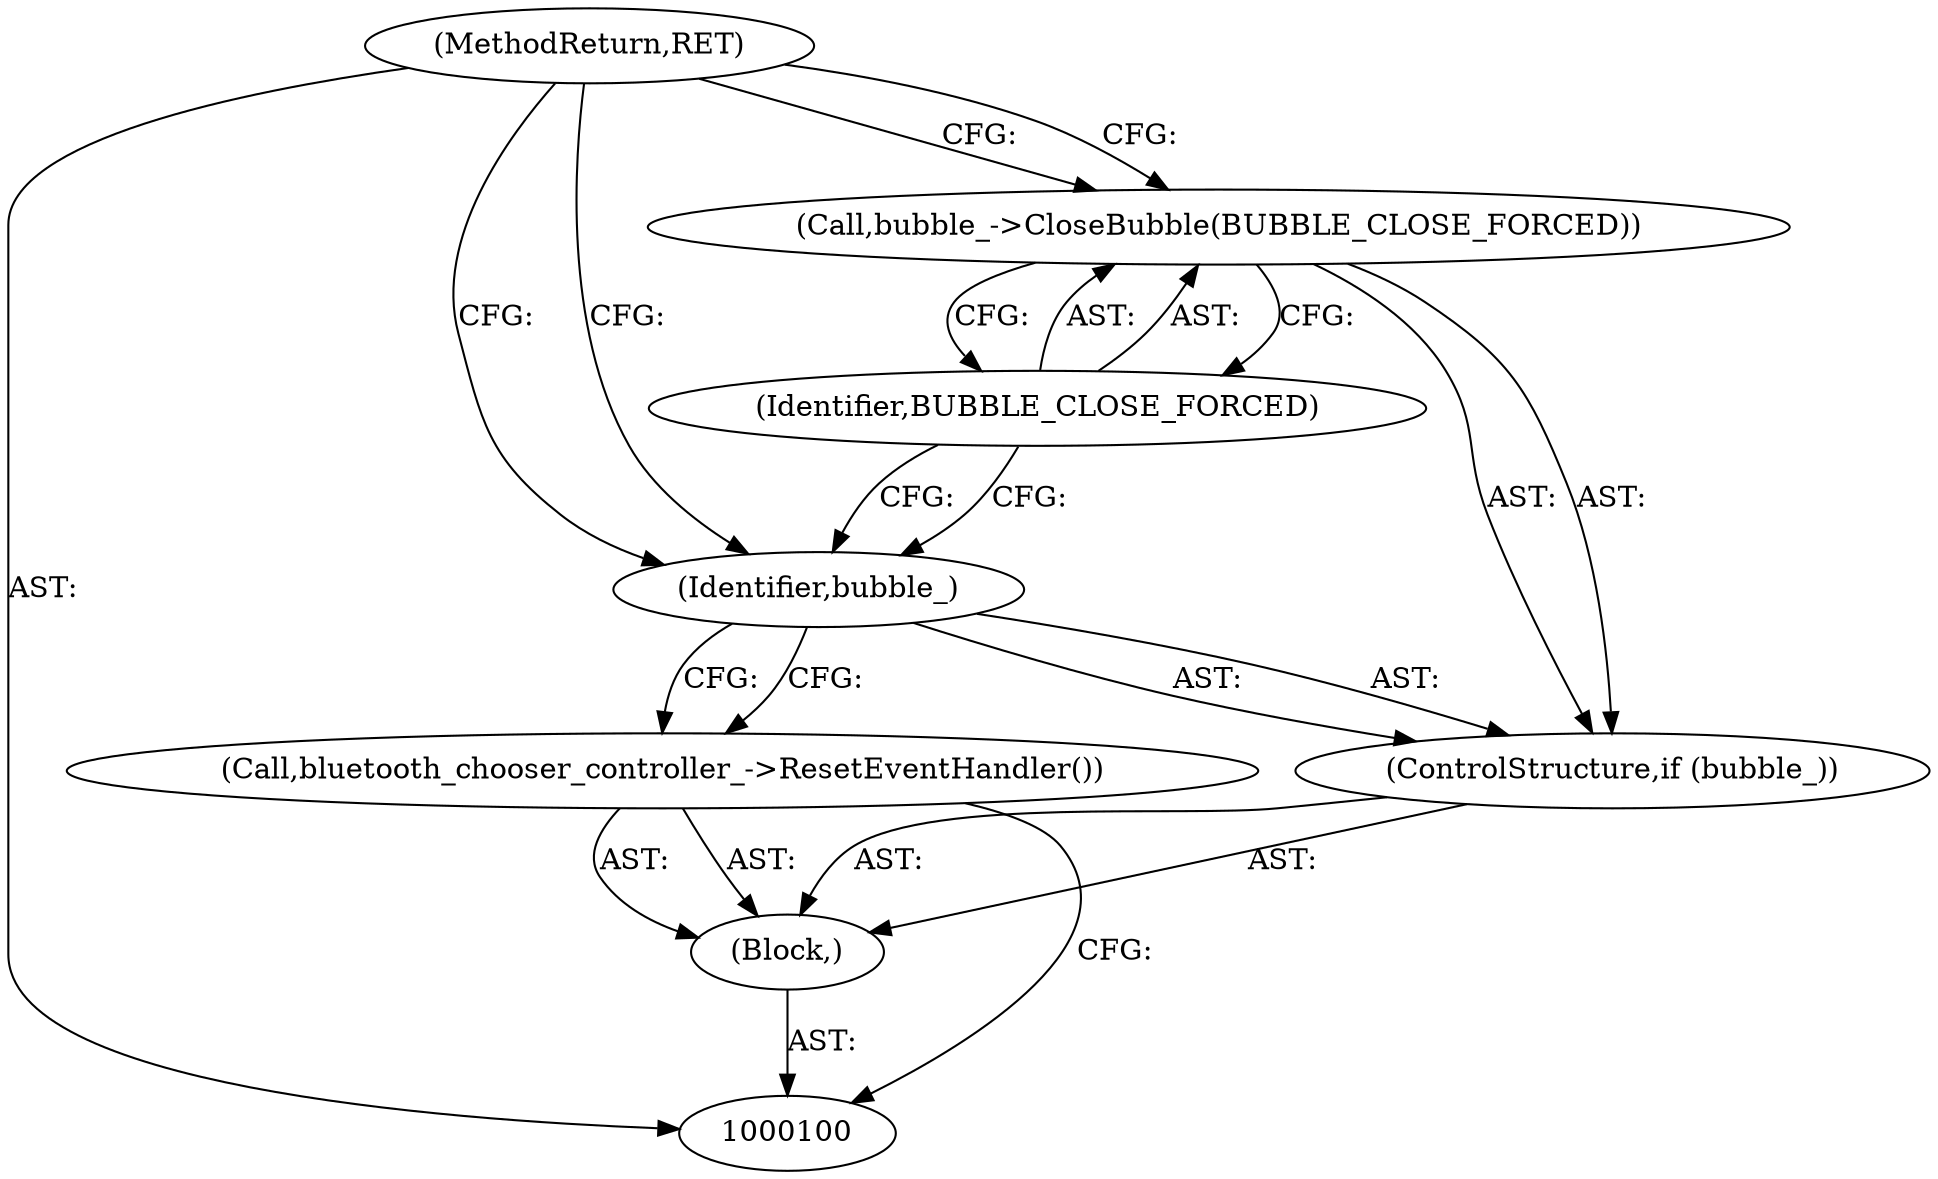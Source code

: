 digraph "0_Chrome_2c6ce192cb3fb7bfbc3f3f862926dcb65c3891b4" {
"1000107" [label="(MethodReturn,RET)"];
"1000101" [label="(Block,)"];
"1000102" [label="(Call,bluetooth_chooser_controller_->ResetEventHandler())"];
"1000103" [label="(ControlStructure,if (bubble_))"];
"1000104" [label="(Identifier,bubble_)"];
"1000106" [label="(Identifier,BUBBLE_CLOSE_FORCED)"];
"1000105" [label="(Call,bubble_->CloseBubble(BUBBLE_CLOSE_FORCED))"];
"1000107" -> "1000100"  [label="AST: "];
"1000107" -> "1000105"  [label="CFG: "];
"1000107" -> "1000104"  [label="CFG: "];
"1000101" -> "1000100"  [label="AST: "];
"1000102" -> "1000101"  [label="AST: "];
"1000103" -> "1000101"  [label="AST: "];
"1000102" -> "1000101"  [label="AST: "];
"1000102" -> "1000100"  [label="CFG: "];
"1000104" -> "1000102"  [label="CFG: "];
"1000103" -> "1000101"  [label="AST: "];
"1000104" -> "1000103"  [label="AST: "];
"1000105" -> "1000103"  [label="AST: "];
"1000104" -> "1000103"  [label="AST: "];
"1000104" -> "1000102"  [label="CFG: "];
"1000106" -> "1000104"  [label="CFG: "];
"1000107" -> "1000104"  [label="CFG: "];
"1000106" -> "1000105"  [label="AST: "];
"1000106" -> "1000104"  [label="CFG: "];
"1000105" -> "1000106"  [label="CFG: "];
"1000105" -> "1000103"  [label="AST: "];
"1000105" -> "1000106"  [label="CFG: "];
"1000106" -> "1000105"  [label="AST: "];
"1000107" -> "1000105"  [label="CFG: "];
}
